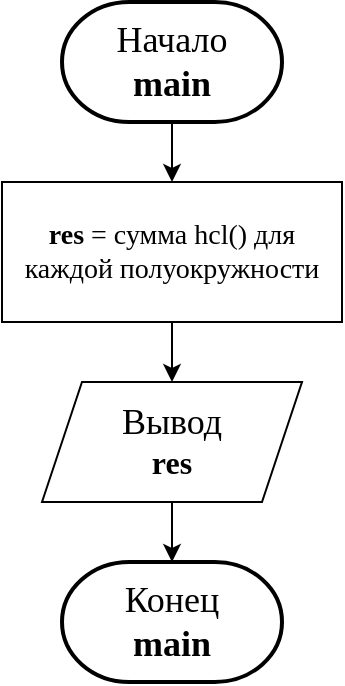 <mxfile version="21.6.8" type="device">
  <diagram name="Page-1" id="74e2e168-ea6b-b213-b513-2b3c1d86103e">
    <mxGraphModel dx="1147" dy="772" grid="1" gridSize="10" guides="0" tooltips="1" connect="1" arrows="0" fold="1" page="1" pageScale="1" pageWidth="827" pageHeight="1169" background="none" math="0" shadow="0">
      <root>
        <mxCell id="0" />
        <mxCell id="1" parent="0" />
        <mxCell id="4oTWKZa-oMYPQXvp2SXr-10" style="edgeStyle=orthogonalEdgeStyle;rounded=0;orthogonalLoop=1;jettySize=auto;html=1;exitX=0.5;exitY=1;exitDx=0;exitDy=0;exitPerimeter=0;entryX=0.5;entryY=0;entryDx=0;entryDy=0;fontFamily=Times New Roman;fontSize=14;fontColor=#000000;labelBackgroundColor=none;labelBorderColor=none;" parent="1" source="4oTWKZa-oMYPQXvp2SXr-9" edge="1">
          <mxGeometry relative="1" as="geometry">
            <mxPoint x="415" y="170" as="targetPoint" />
          </mxGeometry>
        </mxCell>
        <mxCell id="4oTWKZa-oMYPQXvp2SXr-9" value="&lt;font style=&quot;font-size: 18px;&quot;&gt;Начало&lt;br style=&quot;&quot;&gt;&lt;b style=&quot;&quot;&gt;main&lt;/b&gt;&lt;/font&gt;" style="strokeWidth=2;html=1;shape=mxgraph.flowchart.terminator;whiteSpace=wrap;rounded=1;strokeColor=default;fontFamily=Times New Roman;fontSize=14;fontColor=#000000;fillColor=none;labelBackgroundColor=none;labelBorderColor=none;" parent="1" vertex="1">
          <mxGeometry x="360" y="80" width="110" height="60" as="geometry" />
        </mxCell>
        <mxCell id="4oTWKZa-oMYPQXvp2SXr-17" style="edgeStyle=orthogonalEdgeStyle;rounded=0;orthogonalLoop=1;jettySize=auto;html=1;exitX=0.5;exitY=1;exitDx=0;exitDy=0;entryX=0.5;entryY=0;entryDx=0;entryDy=0;fontFamily=Times New Roman;fontSize=14;fontColor=#000000;labelBackgroundColor=none;labelBorderColor=none;" parent="1" source="4oTWKZa-oMYPQXvp2SXr-14" target="4oTWKZa-oMYPQXvp2SXr-16" edge="1">
          <mxGeometry relative="1" as="geometry" />
        </mxCell>
        <mxCell id="4oTWKZa-oMYPQXvp2SXr-14" value="&lt;font style=&quot;font-size: 14px;&quot;&gt;&lt;b&gt;res &lt;/b&gt;= сумма hcl() для каждой полуокружности&lt;/font&gt;" style="rounded=0;whiteSpace=wrap;html=1;strokeColor=default;fontFamily=Times New Roman;fontSize=14;fontColor=#000000;fillColor=none;labelBackgroundColor=none;labelBorderColor=none;" parent="1" vertex="1">
          <mxGeometry x="330" y="170" width="170" height="70" as="geometry" />
        </mxCell>
        <mxCell id="iBWXFEtvxGumeE3fWOg8-3" style="edgeStyle=orthogonalEdgeStyle;rounded=0;orthogonalLoop=1;jettySize=auto;html=1;exitX=0.5;exitY=1;exitDx=0;exitDy=0;entryX=0.5;entryY=0;entryDx=0;entryDy=0;entryPerimeter=0;" edge="1" parent="1" source="4oTWKZa-oMYPQXvp2SXr-16" target="iBWXFEtvxGumeE3fWOg8-2">
          <mxGeometry relative="1" as="geometry" />
        </mxCell>
        <mxCell id="4oTWKZa-oMYPQXvp2SXr-16" value="&lt;font style=&quot;font-size: 18px;&quot;&gt;Вывод&lt;br style=&quot;&quot;&gt;&lt;/font&gt;&lt;b style=&quot;&quot;&gt;&lt;font size=&quot;3&quot;&gt;res&lt;/font&gt;&lt;br&gt;&lt;/b&gt;" style="shape=parallelogram;perimeter=parallelogramPerimeter;whiteSpace=wrap;html=1;fixedSize=1;rounded=0;strokeColor=default;fontFamily=Times New Roman;fontSize=14;fontColor=#000000;fillColor=none;labelBackgroundColor=none;labelBorderColor=none;" parent="1" vertex="1">
          <mxGeometry x="350" y="270" width="130" height="60" as="geometry" />
        </mxCell>
        <mxCell id="iBWXFEtvxGumeE3fWOg8-2" value="&lt;font style=&quot;font-size: 18px;&quot;&gt;Конец&lt;br style=&quot;&quot;&gt;&lt;b style=&quot;&quot;&gt;main&lt;/b&gt;&lt;/font&gt;" style="strokeWidth=2;html=1;shape=mxgraph.flowchart.terminator;whiteSpace=wrap;rounded=1;strokeColor=default;fontFamily=Times New Roman;fontSize=14;fontColor=#000000;fillColor=none;labelBackgroundColor=none;labelBorderColor=none;" vertex="1" parent="1">
          <mxGeometry x="360" y="360" width="110" height="60" as="geometry" />
        </mxCell>
      </root>
    </mxGraphModel>
  </diagram>
</mxfile>
